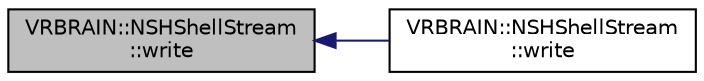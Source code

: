 digraph "VRBRAIN::NSHShellStream::write"
{
 // INTERACTIVE_SVG=YES
  edge [fontname="Helvetica",fontsize="10",labelfontname="Helvetica",labelfontsize="10"];
  node [fontname="Helvetica",fontsize="10",shape=record];
  rankdir="LR";
  Node1 [label="VRBRAIN::NSHShellStream\l::write",height=0.2,width=0.4,color="black", fillcolor="grey75", style="filled", fontcolor="black"];
  Node1 -> Node2 [dir="back",color="midnightblue",fontsize="10",style="solid",fontname="Helvetica"];
  Node2 [label="VRBRAIN::NSHShellStream\l::write",height=0.2,width=0.4,color="black", fillcolor="white", style="filled",URL="$classVRBRAIN_1_1NSHShellStream.html#a853e3baaf59cd28fb833cbb707c227ad"];
}
